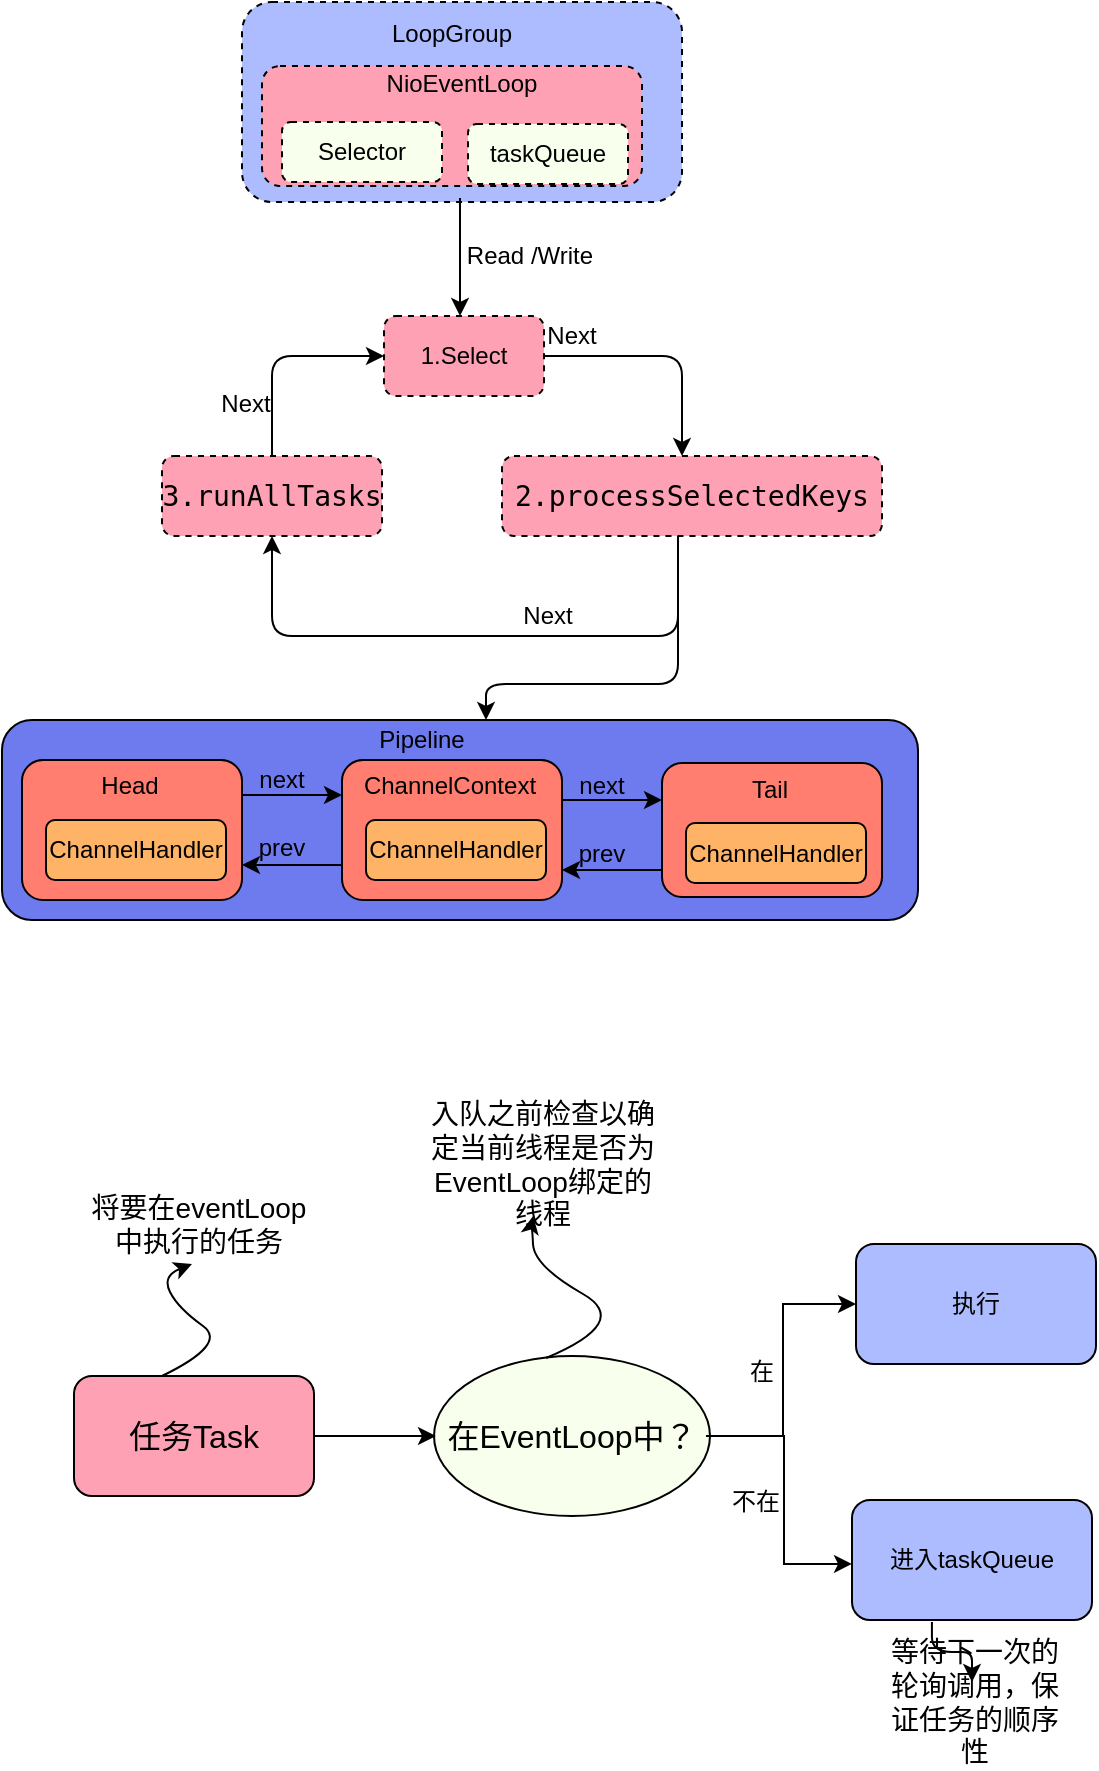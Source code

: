 <mxfile>
    <diagram id="PJDgtOM9i12r5HMHym-w" name="Page-1">
        <mxGraphModel dx="738" dy="580" grid="0" gridSize="10" guides="1" tooltips="1" connect="1" arrows="1" fold="1" page="1" pageScale="1" pageWidth="1654" pageHeight="2336" background="#ffffff" math="0" shadow="0">
            <root>
                <mxCell id="0"/>
                <mxCell id="1" parent="0"/>
                <mxCell id="2" value="" style="rounded=1;whiteSpace=wrap;html=1;dashed=1;fillColor=#ADBBFF;" parent="1" vertex="1">
                    <mxGeometry x="180" y="123" width="220" height="100" as="geometry"/>
                </mxCell>
                <mxCell id="3" value="&lt;font color=&quot;#000000&quot;&gt;LoopGroup&lt;/font&gt;" style="text;html=1;strokeColor=none;fillColor=none;align=center;verticalAlign=middle;whiteSpace=wrap;rounded=0;dashed=1;" parent="1" vertex="1">
                    <mxGeometry x="245" y="129" width="80" height="20" as="geometry"/>
                </mxCell>
                <mxCell id="4" value="" style="rounded=1;whiteSpace=wrap;html=1;dashed=1;fillColor=#FFA1B4;" parent="1" vertex="1">
                    <mxGeometry x="190" y="155" width="190" height="60" as="geometry"/>
                </mxCell>
                <mxCell id="5" value="&lt;font color=&quot;#000000&quot;&gt;NioEventLoop&lt;/font&gt;" style="text;html=1;strokeColor=none;fillColor=none;align=center;verticalAlign=middle;whiteSpace=wrap;rounded=0;dashed=1;" parent="1" vertex="1">
                    <mxGeometry x="250" y="155" width="80" height="18" as="geometry"/>
                </mxCell>
                <mxCell id="6" value="&lt;font color=&quot;#000000&quot;&gt;Selector&lt;/font&gt;" style="rounded=1;whiteSpace=wrap;html=1;dashed=1;fillColor=#F8FFED;" parent="1" vertex="1">
                    <mxGeometry x="200" y="183" width="80" height="30" as="geometry"/>
                </mxCell>
                <mxCell id="7" value="&lt;font color=&quot;#000000&quot;&gt;taskQueue&lt;/font&gt;" style="rounded=1;whiteSpace=wrap;html=1;dashed=1;fillColor=#F8FFED;" parent="1" vertex="1">
                    <mxGeometry x="293" y="184" width="80" height="30" as="geometry"/>
                </mxCell>
                <mxCell id="10" value="" style="endArrow=classic;html=1;strokeColor=#000000;" parent="1" edge="1">
                    <mxGeometry width="50" height="50" relative="1" as="geometry">
                        <mxPoint x="289" y="221" as="sourcePoint"/>
                        <mxPoint x="289" y="280" as="targetPoint"/>
                    </mxGeometry>
                </mxCell>
                <mxCell id="11" value="&lt;font color=&quot;#000000&quot;&gt;Read /Write&lt;/font&gt;" style="text;html=1;strokeColor=none;fillColor=none;align=center;verticalAlign=middle;whiteSpace=wrap;rounded=0;dashed=1;" parent="1" vertex="1">
                    <mxGeometry x="290" y="230" width="68" height="40" as="geometry"/>
                </mxCell>
                <mxCell id="12" value="&lt;font color=&quot;#000000&quot;&gt;1.Select&lt;/font&gt;" style="rounded=1;whiteSpace=wrap;html=1;dashed=1;fillColor=#FFA1B4;" parent="1" vertex="1">
                    <mxGeometry x="251" y="280" width="80" height="40" as="geometry"/>
                </mxCell>
                <mxCell id="13" value="&lt;pre style=&quot;font-family: &amp;#34;jetbrains mono&amp;#34; , monospace ; font-size: 10.5pt&quot;&gt;&lt;font color=&quot;#000000&quot;&gt;3.runAllTasks&lt;/font&gt;&lt;/pre&gt;" style="rounded=1;whiteSpace=wrap;html=1;dashed=1;fillColor=#FFA1B4;" parent="1" vertex="1">
                    <mxGeometry x="140" y="350" width="110" height="40" as="geometry"/>
                </mxCell>
                <mxCell id="14" value="&lt;pre style=&quot;font-family: &amp;#34;jetbrains mono&amp;#34; , monospace ; font-size: 10.5pt&quot;&gt;&lt;font color=&quot;#000000&quot;&gt;2.processSelectedKeys&lt;/font&gt;&lt;/pre&gt;" style="rounded=1;whiteSpace=wrap;html=1;dashed=1;fillColor=#FFA1B4;" parent="1" vertex="1">
                    <mxGeometry x="310" y="350" width="190" height="40" as="geometry"/>
                </mxCell>
                <mxCell id="17" value="" style="edgeStyle=elbowEdgeStyle;elbow=horizontal;endArrow=classic;html=1;exitX=1;exitY=0.5;exitDx=0;exitDy=0;strokeColor=#000000;" parent="1" source="12" edge="1">
                    <mxGeometry width="50" height="50" relative="1" as="geometry">
                        <mxPoint x="330" y="280" as="sourcePoint"/>
                        <mxPoint x="400" y="350" as="targetPoint"/>
                        <Array as="points">
                            <mxPoint x="400" y="320"/>
                            <mxPoint x="405" y="300"/>
                        </Array>
                    </mxGeometry>
                </mxCell>
                <mxCell id="19" value="" style="edgeStyle=elbowEdgeStyle;elbow=vertical;endArrow=classic;html=1;entryX=0.5;entryY=1;entryDx=0;entryDy=0;strokeColor=#000000;" parent="1" target="13" edge="1">
                    <mxGeometry width="50" height="50" relative="1" as="geometry">
                        <mxPoint x="398" y="390" as="sourcePoint"/>
                        <mxPoint x="190" y="394" as="targetPoint"/>
                        <Array as="points">
                            <mxPoint x="290" y="440"/>
                            <mxPoint x="290" y="460"/>
                            <mxPoint x="190" y="440"/>
                            <mxPoint x="300" y="480"/>
                        </Array>
                    </mxGeometry>
                </mxCell>
                <mxCell id="20" value="" style="edgeStyle=elbowEdgeStyle;elbow=vertical;endArrow=classic;html=1;exitX=0.5;exitY=0;exitDx=0;exitDy=0;entryX=0;entryY=0.5;entryDx=0;entryDy=0;strokeColor=#000000;" parent="1" source="13" target="12" edge="1">
                    <mxGeometry width="50" height="50" relative="1" as="geometry">
                        <mxPoint x="320" y="380" as="sourcePoint"/>
                        <mxPoint x="210" y="300" as="targetPoint"/>
                        <Array as="points">
                            <mxPoint x="206" y="300"/>
                        </Array>
                    </mxGeometry>
                </mxCell>
                <mxCell id="23" value="&lt;font color=&quot;#000000&quot;&gt;Next&lt;/font&gt;" style="text;html=1;strokeColor=none;fillColor=none;align=center;verticalAlign=middle;whiteSpace=wrap;rounded=0;dashed=1;" parent="1" vertex="1">
                    <mxGeometry x="325" y="280" width="40" height="20" as="geometry"/>
                </mxCell>
                <mxCell id="25" value="&lt;font color=&quot;#000000&quot;&gt;Next&lt;/font&gt;" style="text;html=1;strokeColor=none;fillColor=none;align=center;verticalAlign=middle;whiteSpace=wrap;rounded=0;dashed=1;" parent="1" vertex="1">
                    <mxGeometry x="313" y="420" width="40" height="20" as="geometry"/>
                </mxCell>
                <mxCell id="28" value="&lt;font color=&quot;#000000&quot;&gt;Next&lt;/font&gt;" style="text;html=1;strokeColor=none;fillColor=none;align=center;verticalAlign=middle;whiteSpace=wrap;rounded=0;dashed=1;" parent="1" vertex="1">
                    <mxGeometry x="162" y="314" width="40" height="20" as="geometry"/>
                </mxCell>
                <mxCell id="30" value="" style="edgeStyle=elbowEdgeStyle;elbow=vertical;endArrow=classic;html=1;strokeColor=#000000;" parent="1" edge="1">
                    <mxGeometry width="50" height="50" relative="1" as="geometry">
                        <mxPoint x="398" y="401" as="sourcePoint"/>
                        <mxPoint x="302" y="482" as="targetPoint"/>
                        <Array as="points">
                            <mxPoint x="350" y="464"/>
                        </Array>
                    </mxGeometry>
                </mxCell>
                <mxCell id="32" value="" style="rounded=1;whiteSpace=wrap;html=1;fillColor=#6E7BEF;" parent="1" vertex="1">
                    <mxGeometry x="60" y="482" width="458" height="100" as="geometry"/>
                </mxCell>
                <mxCell id="33" value="" style="rounded=1;whiteSpace=wrap;html=1;fillColor=#FF7E70;" parent="1" vertex="1">
                    <mxGeometry x="70" y="502" width="110" height="70" as="geometry"/>
                </mxCell>
                <mxCell id="34" value="&lt;font color=&quot;#000000&quot;&gt;Pipeline&lt;/font&gt;" style="text;html=1;strokeColor=none;fillColor=none;align=center;verticalAlign=middle;whiteSpace=wrap;rounded=0;" parent="1" vertex="1">
                    <mxGeometry x="250" y="482" width="40" height="20" as="geometry"/>
                </mxCell>
                <mxCell id="35" value="&lt;font color=&quot;#000000&quot;&gt;Head&lt;br&gt;&lt;/font&gt;" style="text;html=1;strokeColor=none;fillColor=none;align=center;verticalAlign=middle;whiteSpace=wrap;rounded=0;" parent="1" vertex="1">
                    <mxGeometry x="104" y="505" width="40" height="20" as="geometry"/>
                </mxCell>
                <mxCell id="36" value="ChannelHandler" style="rounded=1;whiteSpace=wrap;html=1;fillColor=#FFB366;" parent="1" vertex="1">
                    <mxGeometry x="82" y="532" width="90" height="30" as="geometry"/>
                </mxCell>
                <mxCell id="37" value="" style="rounded=1;whiteSpace=wrap;html=1;fillColor=#FF7E70;" parent="1" vertex="1">
                    <mxGeometry x="230" y="502" width="110" height="70" as="geometry"/>
                </mxCell>
                <mxCell id="38" value="&lt;font color=&quot;#000000&quot;&gt;ChannelContext&lt;/font&gt;" style="text;html=1;strokeColor=none;fillColor=none;align=center;verticalAlign=middle;whiteSpace=wrap;rounded=0;" parent="1" vertex="1">
                    <mxGeometry x="264" y="505" width="40" height="20" as="geometry"/>
                </mxCell>
                <mxCell id="39" value="ChannelHandler" style="rounded=1;whiteSpace=wrap;html=1;fillColor=#FFB366;" parent="1" vertex="1">
                    <mxGeometry x="242" y="532" width="90" height="30" as="geometry"/>
                </mxCell>
                <mxCell id="40" value="" style="rounded=1;whiteSpace=wrap;html=1;fillColor=#FF7E70;" parent="1" vertex="1">
                    <mxGeometry x="390" y="503.5" width="110" height="67" as="geometry"/>
                </mxCell>
                <mxCell id="41" value="&lt;font color=&quot;#000000&quot;&gt;Tail&lt;/font&gt;" style="text;html=1;strokeColor=none;fillColor=none;align=center;verticalAlign=middle;whiteSpace=wrap;rounded=0;" parent="1" vertex="1">
                    <mxGeometry x="424" y="506.5" width="40" height="20" as="geometry"/>
                </mxCell>
                <mxCell id="42" value="ChannelHandler" style="rounded=1;whiteSpace=wrap;html=1;fillColor=#FFB366;" parent="1" vertex="1">
                    <mxGeometry x="402" y="533.5" width="90" height="30" as="geometry"/>
                </mxCell>
                <mxCell id="43" value="" style="endArrow=classic;html=1;exitX=1;exitY=0.25;exitDx=0;exitDy=0;entryX=0;entryY=0.25;entryDx=0;entryDy=0;strokeColor=#000000;" parent="1" source="33" target="37" edge="1">
                    <mxGeometry width="50" height="50" relative="1" as="geometry">
                        <mxPoint x="300" y="502" as="sourcePoint"/>
                        <mxPoint x="350" y="452" as="targetPoint"/>
                    </mxGeometry>
                </mxCell>
                <mxCell id="48" value="" style="endArrow=classic;html=1;strokeColor=#000000;entryX=1;entryY=0.75;entryDx=0;entryDy=0;exitX=0;exitY=0.75;exitDx=0;exitDy=0;" parent="1" source="37" target="33" edge="1">
                    <mxGeometry width="50" height="50" relative="1" as="geometry">
                        <mxPoint x="300" y="502" as="sourcePoint"/>
                        <mxPoint x="350" y="452" as="targetPoint"/>
                    </mxGeometry>
                </mxCell>
                <mxCell id="50" value="" style="endArrow=classic;html=1;exitX=1;exitY=0.25;exitDx=0;exitDy=0;entryX=0;entryY=0.25;entryDx=0;entryDy=0;strokeColor=#000000;" parent="1" edge="1">
                    <mxGeometry width="50" height="50" relative="1" as="geometry">
                        <mxPoint x="340" y="522" as="sourcePoint"/>
                        <mxPoint x="390" y="522" as="targetPoint"/>
                    </mxGeometry>
                </mxCell>
                <mxCell id="51" value="" style="endArrow=classic;html=1;strokeColor=#000000;entryX=1;entryY=0.75;entryDx=0;entryDy=0;exitX=0;exitY=0.75;exitDx=0;exitDy=0;" parent="1" edge="1">
                    <mxGeometry width="50" height="50" relative="1" as="geometry">
                        <mxPoint x="390" y="557" as="sourcePoint"/>
                        <mxPoint x="340" y="557" as="targetPoint"/>
                    </mxGeometry>
                </mxCell>
                <mxCell id="54" value="&lt;font color=&quot;#000000&quot;&gt;next&lt;/font&gt;" style="text;html=1;align=center;verticalAlign=middle;whiteSpace=wrap;rounded=0;glass=0;shadow=0;" parent="1" vertex="1">
                    <mxGeometry x="180" y="502" width="40" height="20" as="geometry"/>
                </mxCell>
                <mxCell id="55" value="&lt;font color=&quot;#000000&quot;&gt;prev&lt;/font&gt;" style="text;html=1;strokeColor=none;fillColor=none;align=center;verticalAlign=middle;whiteSpace=wrap;rounded=0;shadow=0;glass=0;" parent="1" vertex="1">
                    <mxGeometry x="180" y="535.5" width="40" height="20" as="geometry"/>
                </mxCell>
                <mxCell id="56" value="&lt;font color=&quot;#000000&quot;&gt;next&lt;/font&gt;" style="text;html=1;align=center;verticalAlign=middle;whiteSpace=wrap;rounded=0;glass=0;shadow=0;" parent="1" vertex="1">
                    <mxGeometry x="340" y="505" width="40" height="20" as="geometry"/>
                </mxCell>
                <mxCell id="57" value="&lt;font color=&quot;#000000&quot;&gt;prev&lt;/font&gt;" style="text;html=1;strokeColor=none;fillColor=none;align=center;verticalAlign=middle;whiteSpace=wrap;rounded=0;shadow=0;glass=0;" parent="1" vertex="1">
                    <mxGeometry x="340" y="538.5" width="40" height="20" as="geometry"/>
                </mxCell>
                <mxCell id="68" value="&lt;font style=&quot;font-size: 16px&quot; color=&quot;#000000&quot;&gt;在EventLoop中？&lt;/font&gt;" style="ellipse;whiteSpace=wrap;html=1;strokeColor=#000000;fillColor=#F8FFED;" vertex="1" parent="1">
                    <mxGeometry x="276" y="800" width="138" height="80" as="geometry"/>
                </mxCell>
                <mxCell id="69" value="&lt;font color=&quot;#000000&quot; style=&quot;font-size: 16px&quot;&gt;任务Task&lt;/font&gt;" style="rounded=1;whiteSpace=wrap;html=1;strokeColor=#000000;fillColor=#FFA1B4;" vertex="1" parent="1">
                    <mxGeometry x="96" y="810" width="120" height="60" as="geometry"/>
                </mxCell>
                <mxCell id="70" value="" style="edgeStyle=elbowEdgeStyle;elbow=horizontal;endArrow=classic;html=1;exitX=1;exitY=0.5;exitDx=0;exitDy=0;rounded=0;strokeColor=#000000;" edge="1" parent="1" source="68" target="72">
                    <mxGeometry width="50" height="50" relative="1" as="geometry">
                        <mxPoint x="431" y="840" as="sourcePoint"/>
                        <mxPoint x="496" y="777" as="targetPoint"/>
                    </mxGeometry>
                </mxCell>
                <mxCell id="72" value="&lt;font color=&quot;#000000&quot;&gt;执行&lt;/font&gt;" style="rounded=1;whiteSpace=wrap;html=1;strokeColor=#000000;fillColor=#ADBBFF;" vertex="1" parent="1">
                    <mxGeometry x="487" y="744" width="120" height="60" as="geometry"/>
                </mxCell>
                <mxCell id="73" value="&lt;font color=&quot;#000000&quot;&gt;进入taskQueue&lt;/font&gt;" style="rounded=1;whiteSpace=wrap;html=1;strokeColor=#000000;fillColor=#ADBBFF;" vertex="1" parent="1">
                    <mxGeometry x="485" y="872" width="120" height="60" as="geometry"/>
                </mxCell>
                <mxCell id="75" value="" style="edgeStyle=elbowEdgeStyle;elbow=horizontal;endArrow=classic;html=1;exitX=1;exitY=0.5;exitDx=0;exitDy=0;rounded=0;entryX=0;entryY=0.533;entryDx=0;entryDy=0;entryPerimeter=0;strokeColor=#000000;" edge="1" parent="1" target="73">
                    <mxGeometry width="50" height="50" relative="1" as="geometry">
                        <mxPoint x="412" y="840" as="sourcePoint"/>
                        <mxPoint x="480" y="904" as="targetPoint"/>
                        <Array as="points">
                            <mxPoint x="451" y="872"/>
                        </Array>
                    </mxGeometry>
                </mxCell>
                <mxCell id="77" value="&lt;font color=&quot;#000000&quot;&gt;在&lt;/font&gt;" style="text;html=1;strokeColor=none;fillColor=none;align=center;verticalAlign=middle;whiteSpace=wrap;rounded=0;" vertex="1" parent="1">
                    <mxGeometry x="420" y="798" width="40" height="20" as="geometry"/>
                </mxCell>
                <mxCell id="78" value="&lt;font color=&quot;#000000&quot;&gt;不在&lt;/font&gt;" style="text;html=1;strokeColor=none;fillColor=none;align=center;verticalAlign=middle;whiteSpace=wrap;rounded=0;" vertex="1" parent="1">
                    <mxGeometry x="417" y="863" width="40" height="20" as="geometry"/>
                </mxCell>
                <mxCell id="81" value="" style="endArrow=classic;html=1;strokeColor=#000000;exitX=1;exitY=0.5;exitDx=0;exitDy=0;" edge="1" parent="1" source="69">
                    <mxGeometry width="50" height="50" relative="1" as="geometry">
                        <mxPoint x="381" y="897" as="sourcePoint"/>
                        <mxPoint x="277" y="840" as="targetPoint"/>
                    </mxGeometry>
                </mxCell>
                <mxCell id="83" value="" style="curved=1;endArrow=classic;html=1;strokeColor=#000000;" edge="1" parent="1">
                    <mxGeometry width="50" height="50" relative="1" as="geometry">
                        <mxPoint x="140" y="810" as="sourcePoint"/>
                        <mxPoint x="155" y="754" as="targetPoint"/>
                        <Array as="points">
                            <mxPoint x="173" y="794"/>
                            <mxPoint x="148" y="776"/>
                            <mxPoint x="140" y="760"/>
                        </Array>
                    </mxGeometry>
                </mxCell>
                <mxCell id="84" value="&lt;font color=&quot;#000000&quot; style=&quot;font-size: 14px&quot;&gt;将要在eventLoop中执行的任务&lt;/font&gt;" style="text;html=1;strokeColor=none;fillColor=none;align=center;verticalAlign=middle;whiteSpace=wrap;rounded=0;" vertex="1" parent="1">
                    <mxGeometry x="102" y="711" width="113" height="45" as="geometry"/>
                </mxCell>
                <mxCell id="85" value="" style="curved=1;endArrow=classic;html=1;strokeColor=#000000;exitX=0.406;exitY=-0.05;exitDx=0;exitDy=0;exitPerimeter=0;" edge="1" parent="1" target="86">
                    <mxGeometry width="50" height="50" relative="1" as="geometry">
                        <mxPoint x="332.028" y="801" as="sourcePoint"/>
                        <mxPoint x="345" y="719" as="targetPoint"/>
                        <Array as="points">
                            <mxPoint x="375" y="783"/>
                            <mxPoint x="326" y="755"/>
                            <mxPoint x="325" y="733"/>
                        </Array>
                    </mxGeometry>
                </mxCell>
                <mxCell id="86" value="&lt;font style=&quot;font-size: 14px&quot; color=&quot;#000000&quot;&gt;入队之前检查以确定当前线程是否为EventLoop绑定的线程&lt;/font&gt;" style="text;html=1;strokeColor=none;fillColor=none;align=center;verticalAlign=middle;whiteSpace=wrap;rounded=0;" vertex="1" parent="1">
                    <mxGeometry x="273" y="678" width="115" height="52" as="geometry"/>
                </mxCell>
                <mxCell id="88" value="" style="edgeStyle=elbowEdgeStyle;elbow=vertical;endArrow=classic;html=1;strokeColor=#000000;exitX=0.333;exitY=1.017;exitDx=0;exitDy=0;exitPerimeter=0;" edge="1" parent="1" source="73" target="89">
                    <mxGeometry width="50" height="50" relative="1" as="geometry">
                        <mxPoint x="474" y="1014" as="sourcePoint"/>
                        <mxPoint x="545" y="973" as="targetPoint"/>
                        <Array as="points">
                            <mxPoint x="545" y="948"/>
                        </Array>
                    </mxGeometry>
                </mxCell>
                <mxCell id="89" value="&lt;font color=&quot;#000000&quot; style=&quot;font-size: 14px&quot;&gt;等待下一次的轮询调用，保证任务的顺序性&lt;/font&gt;" style="text;html=1;strokeColor=none;fillColor=none;align=center;verticalAlign=middle;whiteSpace=wrap;rounded=0;" vertex="1" parent="1">
                    <mxGeometry x="503" y="963" width="87" height="20" as="geometry"/>
                </mxCell>
            </root>
        </mxGraphModel>
    </diagram>
</mxfile>